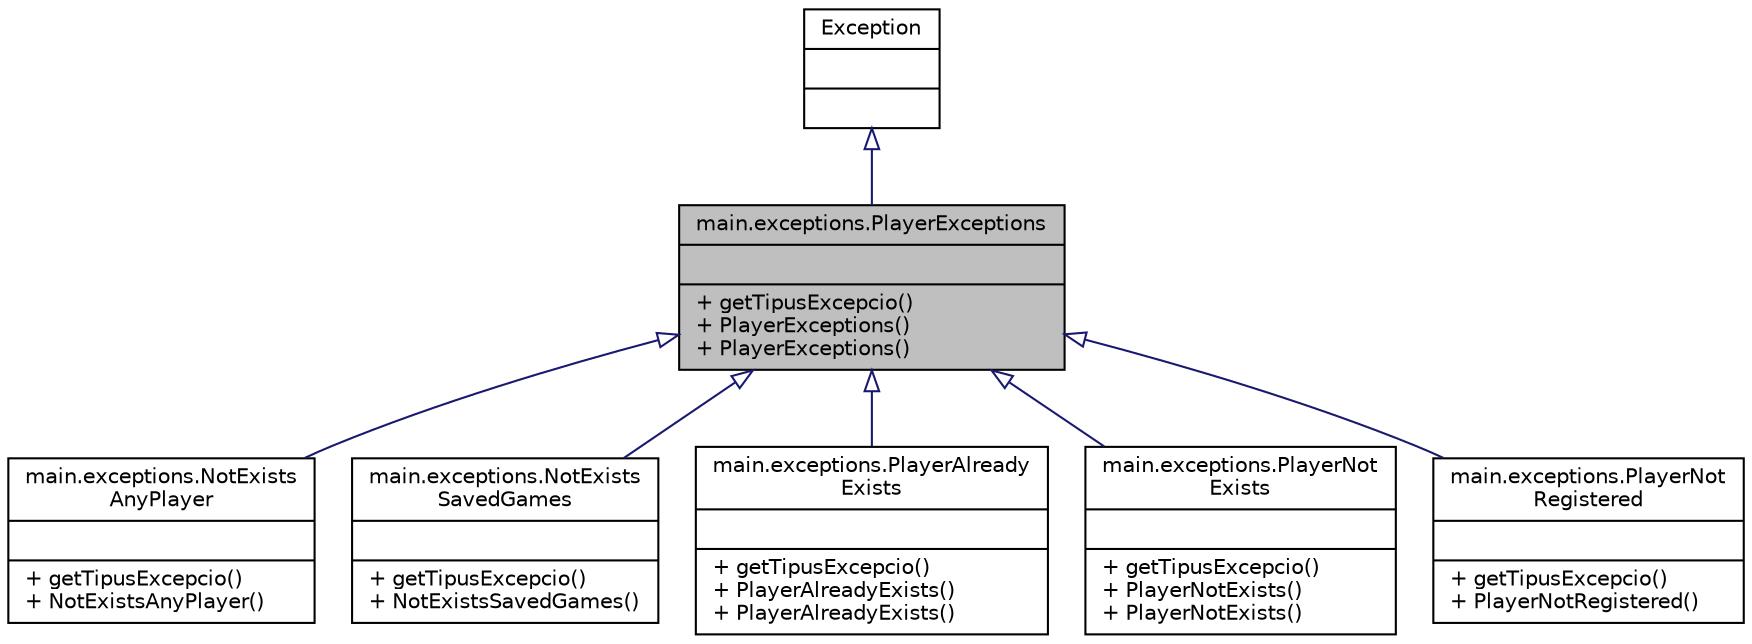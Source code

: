 digraph "main.exceptions.PlayerExceptions"
{
 // INTERACTIVE_SVG=YES
 // LATEX_PDF_SIZE
  edge [fontname="Helvetica",fontsize="10",labelfontname="Helvetica",labelfontsize="10"];
  node [fontname="Helvetica",fontsize="10",shape=record];
  Node1 [label="{main.exceptions.PlayerExceptions\n||+ getTipusExcepcio()\l+ PlayerExceptions()\l+ PlayerExceptions()\l}",height=0.2,width=0.4,color="black", fillcolor="grey75", style="filled", fontcolor="black",tooltip=" "];
  Node2 -> Node1 [dir="back",color="midnightblue",fontsize="10",style="solid",arrowtail="onormal",fontname="Helvetica"];
  Node2 [label="{Exception\n||}",height=0.2,width=0.4,color="black", fillcolor="white", style="filled",URL="$classException.html",tooltip=" "];
  Node1 -> Node3 [dir="back",color="midnightblue",fontsize="10",style="solid",arrowtail="onormal",fontname="Helvetica"];
  Node3 [label="{main.exceptions.NotExists\lAnyPlayer\n||+ getTipusExcepcio()\l+ NotExistsAnyPlayer()\l}",height=0.2,width=0.4,color="black", fillcolor="white", style="filled",URL="$classmain_1_1exceptions_1_1NotExistsAnyPlayer.html",tooltip=" "];
  Node1 -> Node4 [dir="back",color="midnightblue",fontsize="10",style="solid",arrowtail="onormal",fontname="Helvetica"];
  Node4 [label="{main.exceptions.NotExists\lSavedGames\n||+ getTipusExcepcio()\l+ NotExistsSavedGames()\l}",height=0.2,width=0.4,color="black", fillcolor="white", style="filled",URL="$classmain_1_1exceptions_1_1NotExistsSavedGames.html",tooltip=" "];
  Node1 -> Node5 [dir="back",color="midnightblue",fontsize="10",style="solid",arrowtail="onormal",fontname="Helvetica"];
  Node5 [label="{main.exceptions.PlayerAlready\lExists\n||+ getTipusExcepcio()\l+ PlayerAlreadyExists()\l+ PlayerAlreadyExists()\l}",height=0.2,width=0.4,color="black", fillcolor="white", style="filled",URL="$classmain_1_1exceptions_1_1PlayerAlreadyExists.html",tooltip=" "];
  Node1 -> Node6 [dir="back",color="midnightblue",fontsize="10",style="solid",arrowtail="onormal",fontname="Helvetica"];
  Node6 [label="{main.exceptions.PlayerNot\lExists\n||+ getTipusExcepcio()\l+ PlayerNotExists()\l+ PlayerNotExists()\l}",height=0.2,width=0.4,color="black", fillcolor="white", style="filled",URL="$classmain_1_1exceptions_1_1PlayerNotExists.html",tooltip=" "];
  Node1 -> Node7 [dir="back",color="midnightblue",fontsize="10",style="solid",arrowtail="onormal",fontname="Helvetica"];
  Node7 [label="{main.exceptions.PlayerNot\lRegistered\n||+ getTipusExcepcio()\l+ PlayerNotRegistered()\l}",height=0.2,width=0.4,color="black", fillcolor="white", style="filled",URL="$classmain_1_1exceptions_1_1PlayerNotRegistered.html",tooltip=" "];
}
